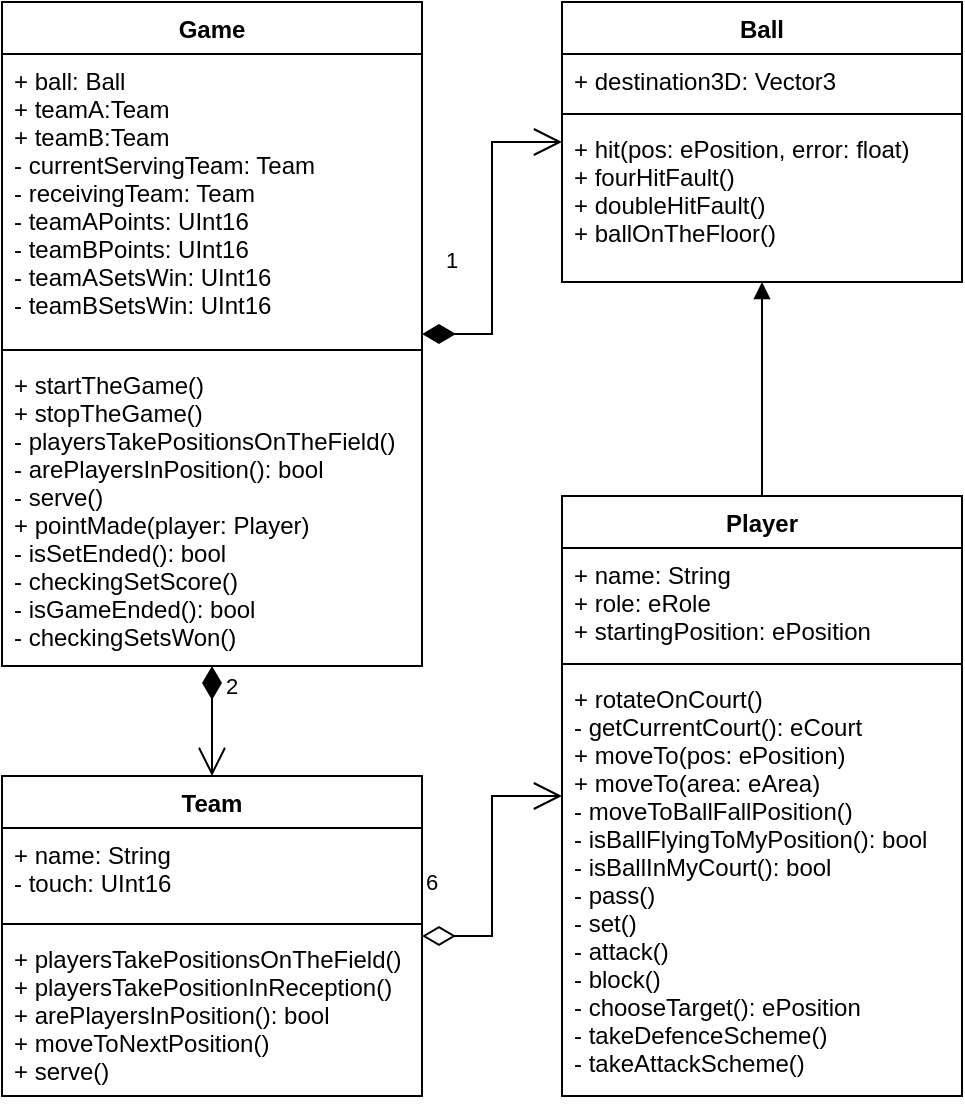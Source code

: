 <mxfile pages="1" version="11.2.5" type="device"><diagram id="Wvr_ubyAnRlRtef3sErQ" name="Page-1"><mxGraphModel dx="1502" dy="1044" grid="1" gridSize="10" guides="1" tooltips="1" connect="1" arrows="1" fold="1" page="0" pageScale="1" pageWidth="827" pageHeight="1169" math="0" shadow="0"><root><mxCell id="0"/><mxCell id="1" parent="0"/><mxCell id="k2kzMSZHiE_vDQgDPuoE-1" value="Game" style="swimlane;fontStyle=1;align=center;verticalAlign=top;childLayout=stackLayout;horizontal=1;startSize=26;horizontalStack=0;resizeParent=1;resizeParentMax=0;resizeLast=0;collapsible=1;marginBottom=0;" parent="1" vertex="1"><mxGeometry x="-30" y="-119" width="210" height="332" as="geometry"/></mxCell><mxCell id="k2kzMSZHiE_vDQgDPuoE-2" value="+ ball: Ball&#10;+ teamA:Team&#10;+ teamB:Team&#10;- currentServingTeam: Team&#10;- receivingTeam: Team&#10;- teamAPoints: UInt16&#10;- teamBPoints: UInt16&#10;- teamASetsWin: UInt16&#10;- teamBSetsWin: UInt16" style="text;strokeColor=none;fillColor=none;align=left;verticalAlign=top;spacingLeft=4;spacingRight=4;overflow=hidden;rotatable=0;points=[[0,0.5],[1,0.5]];portConstraint=eastwest;" parent="k2kzMSZHiE_vDQgDPuoE-1" vertex="1"><mxGeometry y="26" width="210" height="144" as="geometry"/></mxCell><mxCell id="k2kzMSZHiE_vDQgDPuoE-3" value="" style="line;strokeWidth=1;fillColor=none;align=left;verticalAlign=middle;spacingTop=-1;spacingLeft=3;spacingRight=3;rotatable=0;labelPosition=right;points=[];portConstraint=eastwest;" parent="k2kzMSZHiE_vDQgDPuoE-1" vertex="1"><mxGeometry y="170" width="210" height="8" as="geometry"/></mxCell><mxCell id="k2kzMSZHiE_vDQgDPuoE-4" value="+ startTheGame()&#10;+ stopTheGame()&#10;- playersTakePositionsOnTheField()&#10;- arePlayersInPosition(): bool&#10;- serve()&#10;+ pointMade(player: Player)&#10;- isSetEnded(): bool&#10;- checkingSetScore()&#10;- isGameEnded(): bool&#10;- checkingSetsWon()" style="text;strokeColor=none;fillColor=none;align=left;verticalAlign=top;spacingLeft=4;spacingRight=4;overflow=hidden;rotatable=0;points=[[0,0.5],[1,0.5]];portConstraint=eastwest;" parent="k2kzMSZHiE_vDQgDPuoE-1" vertex="1"><mxGeometry y="178" width="210" height="154" as="geometry"/></mxCell><mxCell id="k2kzMSZHiE_vDQgDPuoE-5" value="Team" style="swimlane;fontStyle=1;align=center;verticalAlign=top;childLayout=stackLayout;horizontal=1;startSize=26;horizontalStack=0;resizeParent=1;resizeParentMax=0;resizeLast=0;collapsible=1;marginBottom=0;" parent="1" vertex="1"><mxGeometry x="-30" y="268" width="210" height="160" as="geometry"/></mxCell><mxCell id="k2kzMSZHiE_vDQgDPuoE-6" value="+ name: String&#10;- touch: UInt16" style="text;strokeColor=none;fillColor=none;align=left;verticalAlign=top;spacingLeft=4;spacingRight=4;overflow=hidden;rotatable=0;points=[[0,0.5],[1,0.5]];portConstraint=eastwest;" parent="k2kzMSZHiE_vDQgDPuoE-5" vertex="1"><mxGeometry y="26" width="210" height="44" as="geometry"/></mxCell><mxCell id="k2kzMSZHiE_vDQgDPuoE-7" value="" style="line;strokeWidth=1;fillColor=none;align=left;verticalAlign=middle;spacingTop=-1;spacingLeft=3;spacingRight=3;rotatable=0;labelPosition=right;points=[];portConstraint=eastwest;" parent="k2kzMSZHiE_vDQgDPuoE-5" vertex="1"><mxGeometry y="70" width="210" height="8" as="geometry"/></mxCell><mxCell id="k2kzMSZHiE_vDQgDPuoE-8" value="+ playersTakePositionsOnTheField()&#10;+ playersTakePositionInReception()&#10;+ arePlayersInPosition(): bool&#10;+ moveToNextPosition()&#10;+ serve()" style="text;strokeColor=none;fillColor=none;align=left;verticalAlign=top;spacingLeft=4;spacingRight=4;overflow=hidden;rotatable=0;points=[[0,0.5],[1,0.5]];portConstraint=eastwest;" parent="k2kzMSZHiE_vDQgDPuoE-5" vertex="1"><mxGeometry y="78" width="210" height="82" as="geometry"/></mxCell><mxCell id="k2kzMSZHiE_vDQgDPuoE-9" value="Player" style="swimlane;fontStyle=1;align=center;verticalAlign=top;childLayout=stackLayout;horizontal=1;startSize=26;horizontalStack=0;resizeParent=1;resizeParentMax=0;resizeLast=0;collapsible=1;marginBottom=0;" parent="1" vertex="1"><mxGeometry x="250" y="128" width="200" height="300" as="geometry"/></mxCell><mxCell id="k2kzMSZHiE_vDQgDPuoE-10" value="+ name: String&#10;+ role: eRole&#10;+ startingPosition: ePosition" style="text;strokeColor=none;fillColor=none;align=left;verticalAlign=top;spacingLeft=4;spacingRight=4;overflow=hidden;rotatable=0;points=[[0,0.5],[1,0.5]];portConstraint=eastwest;" parent="k2kzMSZHiE_vDQgDPuoE-9" vertex="1"><mxGeometry y="26" width="200" height="54" as="geometry"/></mxCell><mxCell id="k2kzMSZHiE_vDQgDPuoE-11" value="" style="line;strokeWidth=1;fillColor=none;align=left;verticalAlign=middle;spacingTop=-1;spacingLeft=3;spacingRight=3;rotatable=0;labelPosition=right;points=[];portConstraint=eastwest;" parent="k2kzMSZHiE_vDQgDPuoE-9" vertex="1"><mxGeometry y="80" width="200" height="8" as="geometry"/></mxCell><mxCell id="k2kzMSZHiE_vDQgDPuoE-12" value="+ rotateOnCourt()&#10;- getCurrentCourt(): eCourt&#10;+ moveTo(pos: ePosition)&#10;+ moveTo(area: eArea)&#10;- moveToBallFallPosition()&#10;- isBallFlyingToMyPosition(): bool&#10;- isBallInMyCourt(): bool&#10;- pass()&#10;- set()&#10;- attack()&#10;- block()&#10;- chooseTarget(): ePosition&#10;- takeDefenceScheme()&#10;- takeAttackScheme()" style="text;strokeColor=none;fillColor=none;align=left;verticalAlign=top;spacingLeft=4;spacingRight=4;overflow=hidden;rotatable=0;points=[[0,0.5],[1,0.5]];portConstraint=eastwest;" parent="k2kzMSZHiE_vDQgDPuoE-9" vertex="1"><mxGeometry y="88" width="200" height="212" as="geometry"/></mxCell><mxCell id="k2kzMSZHiE_vDQgDPuoE-13" value="Ball" style="swimlane;fontStyle=1;align=center;verticalAlign=top;childLayout=stackLayout;horizontal=1;startSize=26;horizontalStack=0;resizeParent=1;resizeParentMax=0;resizeLast=0;collapsible=1;marginBottom=0;" parent="1" vertex="1"><mxGeometry x="250" y="-119" width="200" height="140" as="geometry"/></mxCell><mxCell id="k2kzMSZHiE_vDQgDPuoE-14" value="+ destination3D: Vector3" style="text;strokeColor=none;fillColor=none;align=left;verticalAlign=top;spacingLeft=4;spacingRight=4;overflow=hidden;rotatable=0;points=[[0,0.5],[1,0.5]];portConstraint=eastwest;" parent="k2kzMSZHiE_vDQgDPuoE-13" vertex="1"><mxGeometry y="26" width="200" height="26" as="geometry"/></mxCell><mxCell id="k2kzMSZHiE_vDQgDPuoE-15" value="" style="line;strokeWidth=1;fillColor=none;align=left;verticalAlign=middle;spacingTop=-1;spacingLeft=3;spacingRight=3;rotatable=0;labelPosition=right;points=[];portConstraint=eastwest;" parent="k2kzMSZHiE_vDQgDPuoE-13" vertex="1"><mxGeometry y="52" width="200" height="8" as="geometry"/></mxCell><mxCell id="k2kzMSZHiE_vDQgDPuoE-16" value="+ hit(pos: ePosition, error: float)&#10;+ fourHitFault()&#10;+ doubleHitFault()&#10;+ ballOnTheFloor()" style="text;strokeColor=none;fillColor=none;align=left;verticalAlign=top;spacingLeft=4;spacingRight=4;overflow=hidden;rotatable=0;points=[[0,0.5],[1,0.5]];portConstraint=eastwest;" parent="k2kzMSZHiE_vDQgDPuoE-13" vertex="1"><mxGeometry y="60" width="200" height="80" as="geometry"/></mxCell><mxCell id="k2kzMSZHiE_vDQgDPuoE-17" value="6" style="endArrow=open;html=1;endSize=12;startArrow=diamondThin;startSize=14;startFill=0;edgeStyle=orthogonalEdgeStyle;align=left;verticalAlign=bottom;rounded=0;" parent="1" source="k2kzMSZHiE_vDQgDPuoE-5" target="k2kzMSZHiE_vDQgDPuoE-9" edge="1"><mxGeometry x="-0.239" y="35" relative="1" as="geometry"><mxPoint x="20" y="460" as="sourcePoint"/><mxPoint x="180" y="460" as="targetPoint"/><mxPoint as="offset"/></mxGeometry></mxCell><mxCell id="k2kzMSZHiE_vDQgDPuoE-21" value="1" style="endArrow=open;html=1;endSize=12;startArrow=diamondThin;startSize=14;startFill=1;edgeStyle=orthogonalEdgeStyle;align=left;verticalAlign=bottom;rounded=0;" parent="1" source="k2kzMSZHiE_vDQgDPuoE-1" target="k2kzMSZHiE_vDQgDPuoE-13" edge="1"><mxGeometry x="-0.233" y="25" relative="1" as="geometry"><mxPoint x="20" y="590" as="sourcePoint"/><mxPoint x="180" y="590" as="targetPoint"/><mxPoint as="offset"/></mxGeometry></mxCell><mxCell id="k2kzMSZHiE_vDQgDPuoE-22" value="2" style="endArrow=open;html=1;endSize=12;startArrow=diamondThin;startSize=14;startFill=1;edgeStyle=orthogonalEdgeStyle;align=left;verticalAlign=bottom;rounded=0;" parent="1" source="k2kzMSZHiE_vDQgDPuoE-1" target="k2kzMSZHiE_vDQgDPuoE-5" edge="1"><mxGeometry x="-0.333" y="5" relative="1" as="geometry"><mxPoint x="170" y="270" as="sourcePoint"/><mxPoint x="110" y="690" as="targetPoint"/><mxPoint as="offset"/></mxGeometry></mxCell><mxCell id="k2kzMSZHiE_vDQgDPuoE-24" value="" style="endArrow=block;endFill=1;html=1;edgeStyle=orthogonalEdgeStyle;align=left;verticalAlign=top;rounded=0;" parent="1" source="k2kzMSZHiE_vDQgDPuoE-9" target="k2kzMSZHiE_vDQgDPuoE-13" edge="1"><mxGeometry x="-1" relative="1" as="geometry"><mxPoint x="10" y="310" as="sourcePoint"/><mxPoint x="170" y="310" as="targetPoint"/></mxGeometry></mxCell><mxCell id="k2kzMSZHiE_vDQgDPuoE-25" value="" style="resizable=0;html=1;align=left;verticalAlign=bottom;labelBackgroundColor=#ffffff;fontSize=10;" parent="k2kzMSZHiE_vDQgDPuoE-24" connectable="0" vertex="1"><mxGeometry x="-1" relative="1" as="geometry"/></mxCell></root></mxGraphModel></diagram></mxfile>
